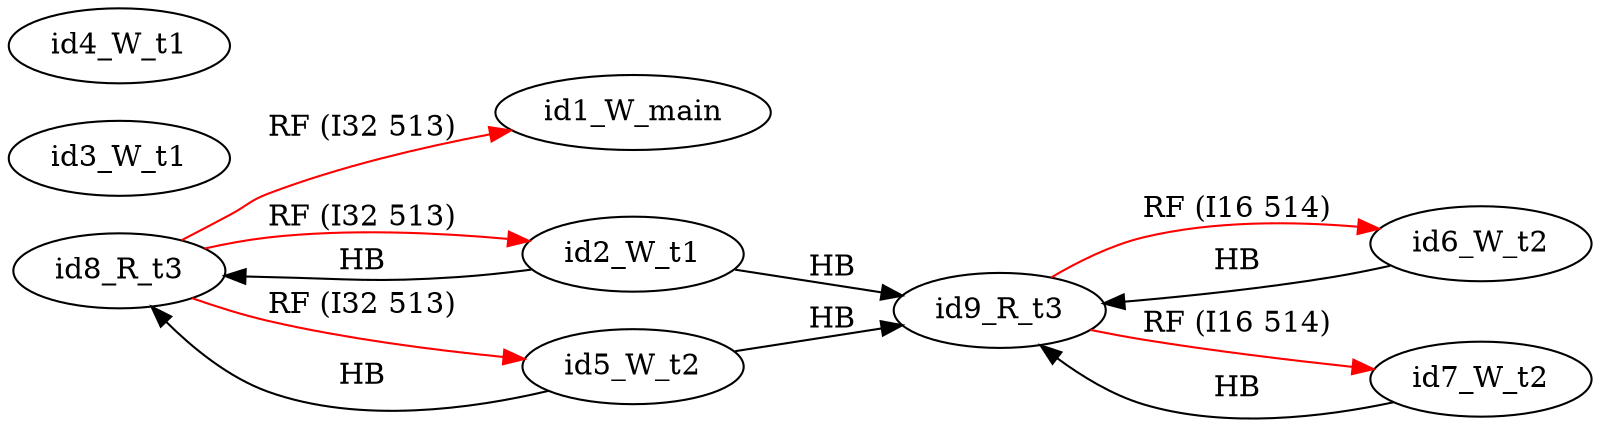 digraph memory_model {
rankdir=LR;
splines=true; esep=0.5;
id8_R_t3 -> id1_W_main [label = "RF (I32 513)", color="red"];
id8_R_t3 -> id2_W_t1 [label = "RF (I32 513)", color="red"];
id8_R_t3 -> id5_W_t2 [label = "RF (I32 513)", color="red"];
id9_R_t3 -> id6_W_t2 [label = "RF (I16 514)", color="red"];
id9_R_t3 -> id7_W_t2 [label = "RF (I16 514)", color="red"];
id2_W_t1 -> id8_R_t3 [label = "HB", color="black"];
id2_W_t1 -> id9_R_t3 [label = "HB", color="black"];
id5_W_t2 -> id8_R_t3 [label = "HB", color="black"];
id5_W_t2 -> id9_R_t3 [label = "HB", color="black"];
id6_W_t2 -> id9_R_t3 [label = "HB", color="black"];
id7_W_t2 -> id9_R_t3 [label = "HB", color="black"];
id1_W_main [pos="5.0,6!"]
id2_W_t1 [pos="0,4!"]
id3_W_t1 [pos="0,2!"]
id4_W_t1 [pos="0,0!"]
id5_W_t2 [pos="5,4!"]
id6_W_t2 [pos="5,2!"]
id7_W_t2 [pos="5,0!"]
id8_R_t3 [pos="10,4!"]
id9_R_t3 [pos="10,2!"]
}